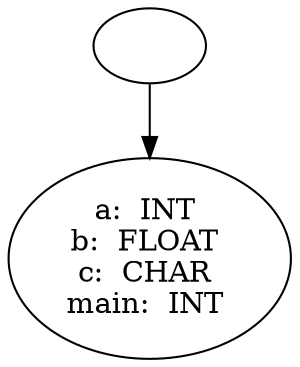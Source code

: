 digraph AST {
  "137733554174128" [label=""];
  "137733554174128" -> "137733554258800";
  "137733554258800" [label="a:  INT 
b:  FLOAT 
c:  CHAR 
main:  INT "];
}

